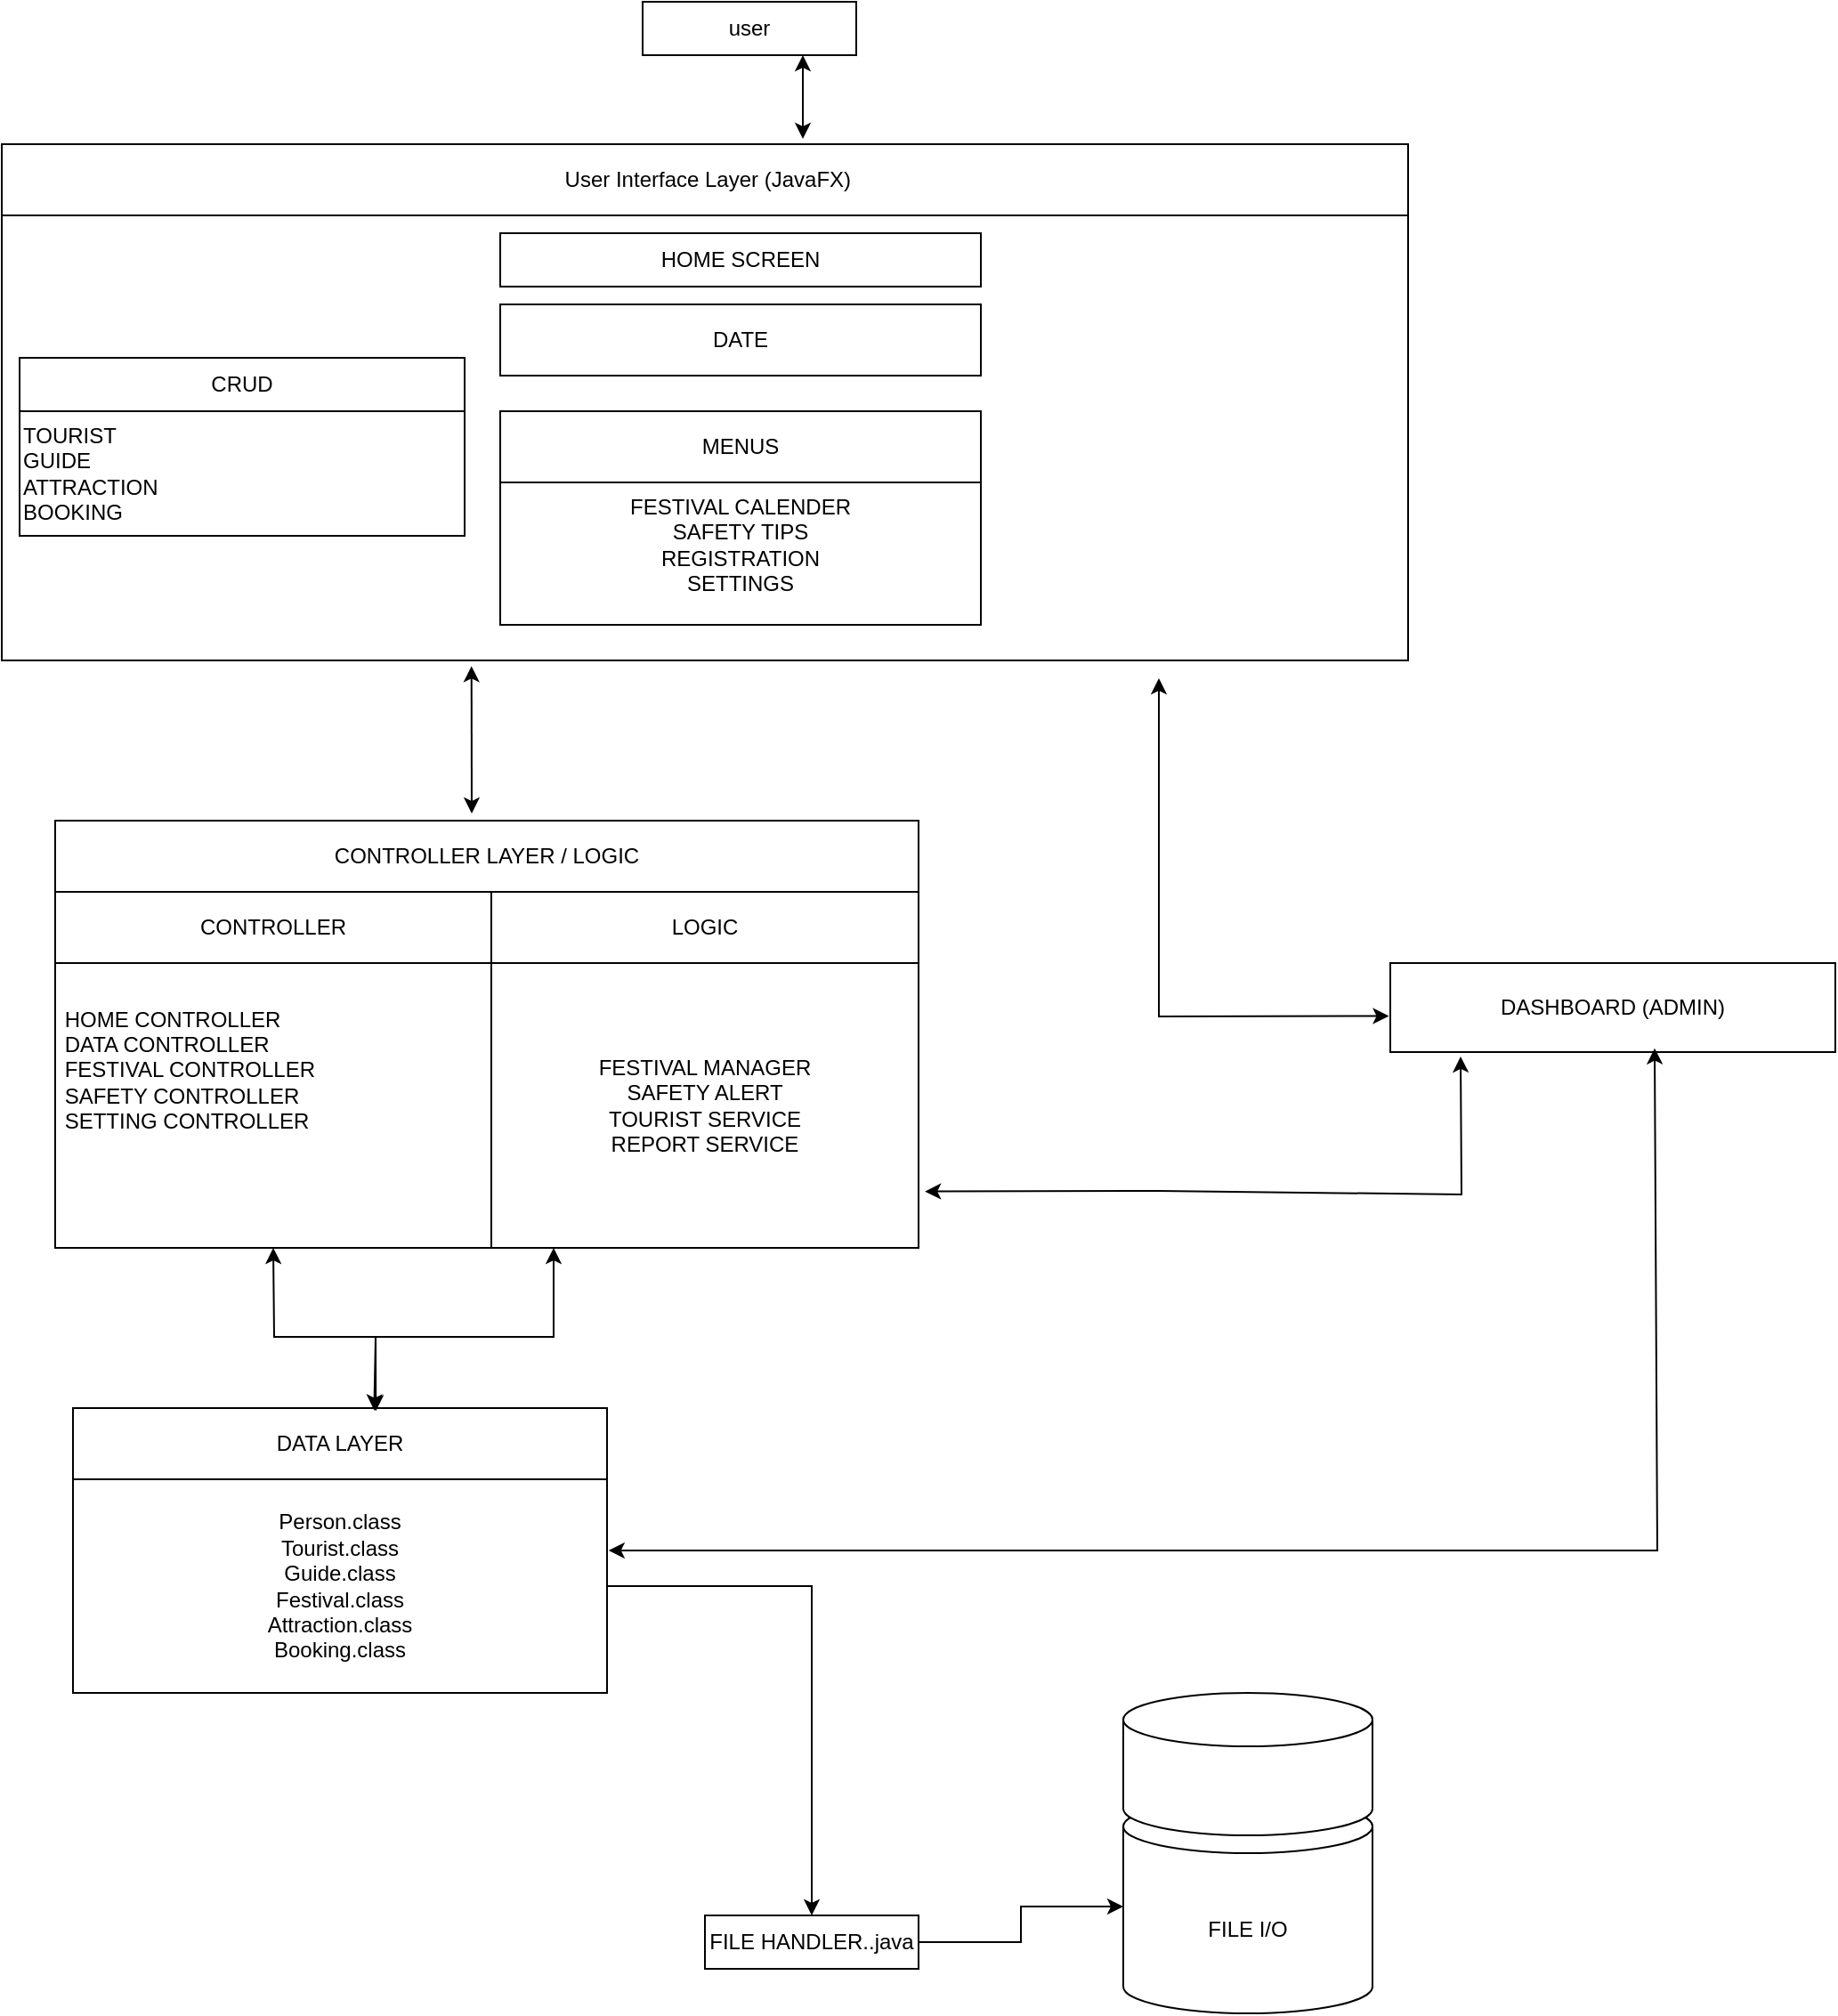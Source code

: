<mxfile version="28.0.1">
  <diagram name="Page-1" id="Qro3N19kuA68MMXOFKb0">
    <mxGraphModel dx="3473" dy="2857" grid="1" gridSize="10" guides="1" tooltips="1" connect="1" arrows="1" fold="1" page="1" pageScale="1" pageWidth="850" pageHeight="1100" math="0" shadow="0">
      <root>
        <mxCell id="0" />
        <mxCell id="1" parent="0" />
        <mxCell id="91m0j592700EVMdfEVHA-1" value="" style="rounded=0;whiteSpace=wrap;html=1;align=left;" parent="1" vertex="1">
          <mxGeometry x="30" y="10" width="790" height="290" as="geometry" />
        </mxCell>
        <mxCell id="91m0j592700EVMdfEVHA-2" value="&amp;nbsp;User Interface Layer (JavaFX)" style="rounded=0;whiteSpace=wrap;html=1;" parent="1" vertex="1">
          <mxGeometry x="30" y="10" width="790" height="40" as="geometry" />
        </mxCell>
        <mxCell id="91m0j592700EVMdfEVHA-3" value="HOME SCREEN" style="rounded=0;whiteSpace=wrap;html=1;" parent="1" vertex="1">
          <mxGeometry x="310" y="60" width="270" height="30" as="geometry" />
        </mxCell>
        <mxCell id="q90caWwX5pwF5kCfXjax-1" value="CRUD" style="rounded=0;whiteSpace=wrap;html=1;" vertex="1" parent="1">
          <mxGeometry x="40" y="130" width="250" height="30" as="geometry" />
        </mxCell>
        <mxCell id="q90caWwX5pwF5kCfXjax-2" value="TOURIST&amp;nbsp;&lt;div&gt;GUIDE&lt;/div&gt;&lt;div&gt;ATTRACTION&lt;/div&gt;&lt;div&gt;BOOKING&lt;/div&gt;" style="rounded=0;whiteSpace=wrap;html=1;align=left;" vertex="1" parent="1">
          <mxGeometry x="40" y="160" width="250" height="70" as="geometry" />
        </mxCell>
        <mxCell id="q90caWwX5pwF5kCfXjax-3" value="FESTIVAL CALENDER&lt;div&gt;SAFETY TIPS&lt;br&gt;REGISTRATION&lt;br&gt;SETTINGS&lt;/div&gt;" style="rounded=0;whiteSpace=wrap;html=1;" vertex="1" parent="1">
          <mxGeometry x="310" y="190" width="270" height="90" as="geometry" />
        </mxCell>
        <mxCell id="q90caWwX5pwF5kCfXjax-4" value="MENUS" style="rounded=0;whiteSpace=wrap;html=1;" vertex="1" parent="1">
          <mxGeometry x="310" y="160" width="270" height="40" as="geometry" />
        </mxCell>
        <mxCell id="q90caWwX5pwF5kCfXjax-5" value="DATE" style="rounded=0;whiteSpace=wrap;html=1;" vertex="1" parent="1">
          <mxGeometry x="310" y="100" width="270" height="40" as="geometry" />
        </mxCell>
        <mxCell id="q90caWwX5pwF5kCfXjax-6" value="&amp;nbsp;HOME CONTROLLER&amp;nbsp;&lt;div&gt;&amp;nbsp;DATA CONTROLLER&lt;/div&gt;&lt;div&gt;&amp;nbsp;FESTIVAL CONTROLLER&lt;/div&gt;&lt;div&gt;&amp;nbsp;SAFETY CONTROLLER&lt;/div&gt;&lt;div&gt;&amp;nbsp;SETTING CONTROLLER&lt;/div&gt;" style="rounded=0;whiteSpace=wrap;html=1;verticalAlign=middle;align=left;" vertex="1" parent="1">
          <mxGeometry x="60" y="430" width="245" height="200" as="geometry" />
        </mxCell>
        <mxCell id="q90caWwX5pwF5kCfXjax-7" value="CONTROLLER LAYER / LOGIC" style="rounded=0;whiteSpace=wrap;html=1;" vertex="1" parent="1">
          <mxGeometry x="60" y="390" width="485" height="40" as="geometry" />
        </mxCell>
        <mxCell id="q90caWwX5pwF5kCfXjax-8" value="" style="endArrow=classic;startArrow=classic;html=1;rounded=0;entryX=0.334;entryY=1.011;entryDx=0;entryDy=0;entryPerimeter=0;" edge="1" parent="1" target="91m0j592700EVMdfEVHA-1">
          <mxGeometry width="50" height="50" relative="1" as="geometry">
            <mxPoint x="294" y="386" as="sourcePoint" />
            <mxPoint x="390" y="330" as="targetPoint" />
          </mxGeometry>
        </mxCell>
        <mxCell id="q90caWwX5pwF5kCfXjax-9" value="LOGIC" style="rounded=0;whiteSpace=wrap;html=1;" vertex="1" parent="1">
          <mxGeometry x="305" y="430" width="240" height="40" as="geometry" />
        </mxCell>
        <mxCell id="q90caWwX5pwF5kCfXjax-11" value="FESTIVAL MANAGER&lt;div&gt;SAFETY ALERT&lt;/div&gt;&lt;div&gt;TOURIST SERVICE&lt;/div&gt;&lt;div&gt;REPORT SERVICE&lt;/div&gt;" style="rounded=0;whiteSpace=wrap;html=1;" vertex="1" parent="1">
          <mxGeometry x="305" y="470" width="240" height="160" as="geometry" />
        </mxCell>
        <mxCell id="q90caWwX5pwF5kCfXjax-12" value="CONTROLLER" style="rounded=0;whiteSpace=wrap;html=1;" vertex="1" parent="1">
          <mxGeometry x="60" y="430" width="245" height="40" as="geometry" />
        </mxCell>
        <mxCell id="q90caWwX5pwF5kCfXjax-14" value="DATA LAYER" style="rounded=0;whiteSpace=wrap;html=1;" vertex="1" parent="1">
          <mxGeometry x="70" y="720" width="300" height="40" as="geometry" />
        </mxCell>
        <mxCell id="q90caWwX5pwF5kCfXjax-18" value="" style="edgeStyle=orthogonalEdgeStyle;rounded=0;orthogonalLoop=1;jettySize=auto;html=1;" edge="1" parent="1" source="q90caWwX5pwF5kCfXjax-15" target="q90caWwX5pwF5kCfXjax-17">
          <mxGeometry relative="1" as="geometry" />
        </mxCell>
        <mxCell id="q90caWwX5pwF5kCfXjax-15" value="Person.class&lt;div&gt;Tourist.class&lt;/div&gt;&lt;div&gt;Guide.class&lt;/div&gt;&lt;div&gt;Festival.class&lt;/div&gt;&lt;div&gt;Attraction.class&lt;/div&gt;&lt;div&gt;Booking.class&lt;/div&gt;" style="rounded=0;whiteSpace=wrap;html=1;" vertex="1" parent="1">
          <mxGeometry x="70" y="760" width="300" height="120" as="geometry" />
        </mxCell>
        <mxCell id="q90caWwX5pwF5kCfXjax-20" value="" style="edgeStyle=orthogonalEdgeStyle;rounded=0;orthogonalLoop=1;jettySize=auto;html=1;" edge="1" parent="1" source="q90caWwX5pwF5kCfXjax-17" target="q90caWwX5pwF5kCfXjax-19">
          <mxGeometry relative="1" as="geometry" />
        </mxCell>
        <mxCell id="q90caWwX5pwF5kCfXjax-17" value="FILE HANDLER..java" style="rounded=0;whiteSpace=wrap;html=1;" vertex="1" parent="1">
          <mxGeometry x="425" y="1005" width="120" height="30" as="geometry" />
        </mxCell>
        <mxCell id="q90caWwX5pwF5kCfXjax-19" value="FILE I/O" style="shape=cylinder3;whiteSpace=wrap;html=1;boundedLbl=1;backgroundOutline=1;size=15;" vertex="1" parent="1">
          <mxGeometry x="660" y="940" width="140" height="120" as="geometry" />
        </mxCell>
        <mxCell id="q90caWwX5pwF5kCfXjax-23" value="" style="endArrow=classic;startArrow=classic;html=1;rounded=0;exitX=0.567;exitY=0.045;exitDx=0;exitDy=0;exitPerimeter=0;entryX=0.5;entryY=1;entryDx=0;entryDy=0;" edge="1" parent="1" source="q90caWwX5pwF5kCfXjax-14" target="q90caWwX5pwF5kCfXjax-6">
          <mxGeometry width="50" height="50" relative="1" as="geometry">
            <mxPoint x="190" y="680" as="sourcePoint" />
            <mxPoint x="190" y="630" as="targetPoint" />
            <Array as="points">
              <mxPoint x="240" y="680" />
              <mxPoint x="200" y="680" />
              <mxPoint x="183" y="680" />
            </Array>
          </mxGeometry>
        </mxCell>
        <mxCell id="q90caWwX5pwF5kCfXjax-24" value="" style="endArrow=classic;startArrow=classic;html=1;rounded=0;exitX=0.564;exitY=0.033;exitDx=0;exitDy=0;exitPerimeter=0;" edge="1" parent="1" source="q90caWwX5pwF5kCfXjax-14">
          <mxGeometry width="50" height="50" relative="1" as="geometry">
            <mxPoint x="240" y="700" as="sourcePoint" />
            <mxPoint x="340" y="630" as="targetPoint" />
            <Array as="points">
              <mxPoint x="240" y="680" />
              <mxPoint x="340" y="680" />
            </Array>
          </mxGeometry>
        </mxCell>
        <mxCell id="q90caWwX5pwF5kCfXjax-25" value="user" style="rounded=0;whiteSpace=wrap;html=1;" vertex="1" parent="1">
          <mxGeometry x="390" y="-70" width="120" height="30" as="geometry" />
        </mxCell>
        <mxCell id="q90caWwX5pwF5kCfXjax-28" value="" style="endArrow=classic;startArrow=classic;html=1;rounded=0;entryX=0.75;entryY=1;entryDx=0;entryDy=0;" edge="1" parent="1" target="q90caWwX5pwF5kCfXjax-25">
          <mxGeometry width="50" height="50" relative="1" as="geometry">
            <mxPoint x="480" y="7" as="sourcePoint" />
            <mxPoint x="450" y="-80" as="targetPoint" />
          </mxGeometry>
        </mxCell>
        <mxCell id="q90caWwX5pwF5kCfXjax-31" value="DASHBOARD (ADMIN)" style="rounded=0;whiteSpace=wrap;html=1;" vertex="1" parent="1">
          <mxGeometry x="810" y="470" width="250" height="50" as="geometry" />
        </mxCell>
        <mxCell id="q90caWwX5pwF5kCfXjax-32" value="" style="shape=cylinder3;whiteSpace=wrap;html=1;boundedLbl=1;backgroundOutline=1;size=15;" vertex="1" parent="1">
          <mxGeometry x="660" y="880" width="140" height="80" as="geometry" />
        </mxCell>
        <mxCell id="q90caWwX5pwF5kCfXjax-34" value="" style="endArrow=classic;startArrow=classic;html=1;rounded=0;entryX=0.594;entryY=0.957;entryDx=0;entryDy=0;entryPerimeter=0;exitX=1.003;exitY=0.333;exitDx=0;exitDy=0;exitPerimeter=0;" edge="1" parent="1" source="q90caWwX5pwF5kCfXjax-15" target="q90caWwX5pwF5kCfXjax-31">
          <mxGeometry width="50" height="50" relative="1" as="geometry">
            <mxPoint x="370" y="790" as="sourcePoint" />
            <mxPoint x="450" y="740" as="targetPoint" />
            <Array as="points">
              <mxPoint x="960" y="800" />
            </Array>
          </mxGeometry>
        </mxCell>
        <mxCell id="q90caWwX5pwF5kCfXjax-35" value="" style="endArrow=classic;startArrow=classic;html=1;rounded=0;entryX=-0.003;entryY=0.595;entryDx=0;entryDy=0;entryPerimeter=0;" edge="1" parent="1" target="q90caWwX5pwF5kCfXjax-31">
          <mxGeometry width="50" height="50" relative="1" as="geometry">
            <mxPoint x="680" y="310" as="sourcePoint" />
            <mxPoint x="748" y="500" as="targetPoint" />
            <Array as="points">
              <mxPoint x="680" y="500" />
            </Array>
          </mxGeometry>
        </mxCell>
        <mxCell id="q90caWwX5pwF5kCfXjax-37" value="" style="endArrow=classic;startArrow=classic;html=1;rounded=0;exitX=1.015;exitY=0.802;exitDx=0;exitDy=0;exitPerimeter=0;entryX=0.158;entryY=1.049;entryDx=0;entryDy=0;entryPerimeter=0;" edge="1" parent="1" source="q90caWwX5pwF5kCfXjax-11" target="q90caWwX5pwF5kCfXjax-31">
          <mxGeometry width="50" height="50" relative="1" as="geometry">
            <mxPoint x="600" y="600" as="sourcePoint" />
            <mxPoint x="850" y="600" as="targetPoint" />
            <Array as="points">
              <mxPoint x="680" y="598" />
              <mxPoint x="850" y="600" />
            </Array>
          </mxGeometry>
        </mxCell>
      </root>
    </mxGraphModel>
  </diagram>
</mxfile>
